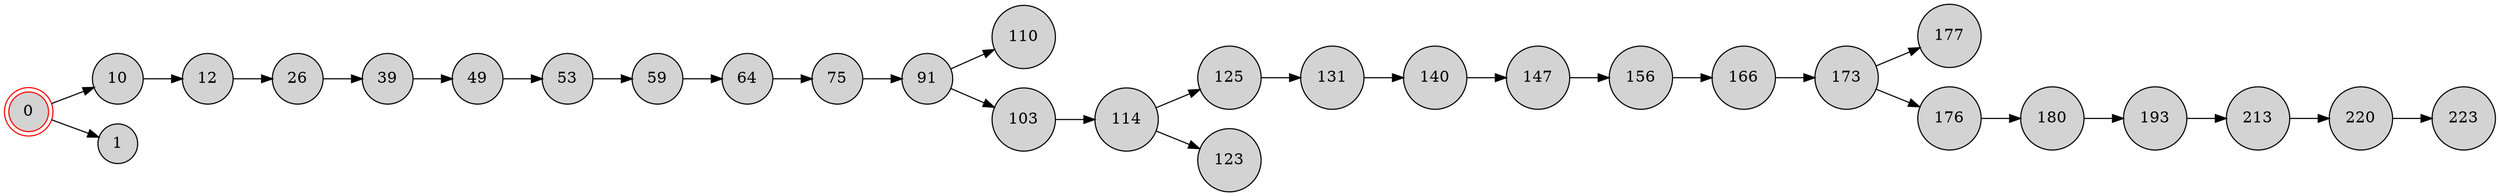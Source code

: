digraph BlockchainTree {
    rankdir=LR;
    node [shape=circle, style=filled, fillcolor=lightgray];

    0 [shape=doublecircle, color=red];
    0 -> 10;
    0 -> 1;
    10 -> 12;
    12 -> 26;
    26 -> 39;
    39 -> 49;
    49 -> 53;
    53 -> 59;
    59 -> 64;
    64 -> 75;
    75 -> 91;
    91 -> 110;
    91 -> 103;
    103 -> 114;
    114 -> 125;
    114 -> 123;
    125 -> 131;
    131 -> 140;
    140 -> 147;
    147 -> 156;
    156 -> 166;
    166 -> 173;
    173 -> 177;
    173 -> 176;
    176 -> 180;
    180 -> 193;
    193 -> 213;
    213 -> 220;
    220 -> 223;
}
